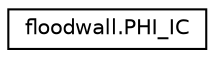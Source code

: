 digraph "Graphical Class Hierarchy"
{
 // LATEX_PDF_SIZE
  edge [fontname="Helvetica",fontsize="10",labelfontname="Helvetica",labelfontsize="10"];
  node [fontname="Helvetica",fontsize="10",shape=record];
  rankdir="LR";
  Node0 [label="floodwall.PHI_IC",height=0.2,width=0.4,color="black", fillcolor="white", style="filled",URL="$d3/d2d/classfloodwall_1_1PHI__IC.html",tooltip=" "];
}
